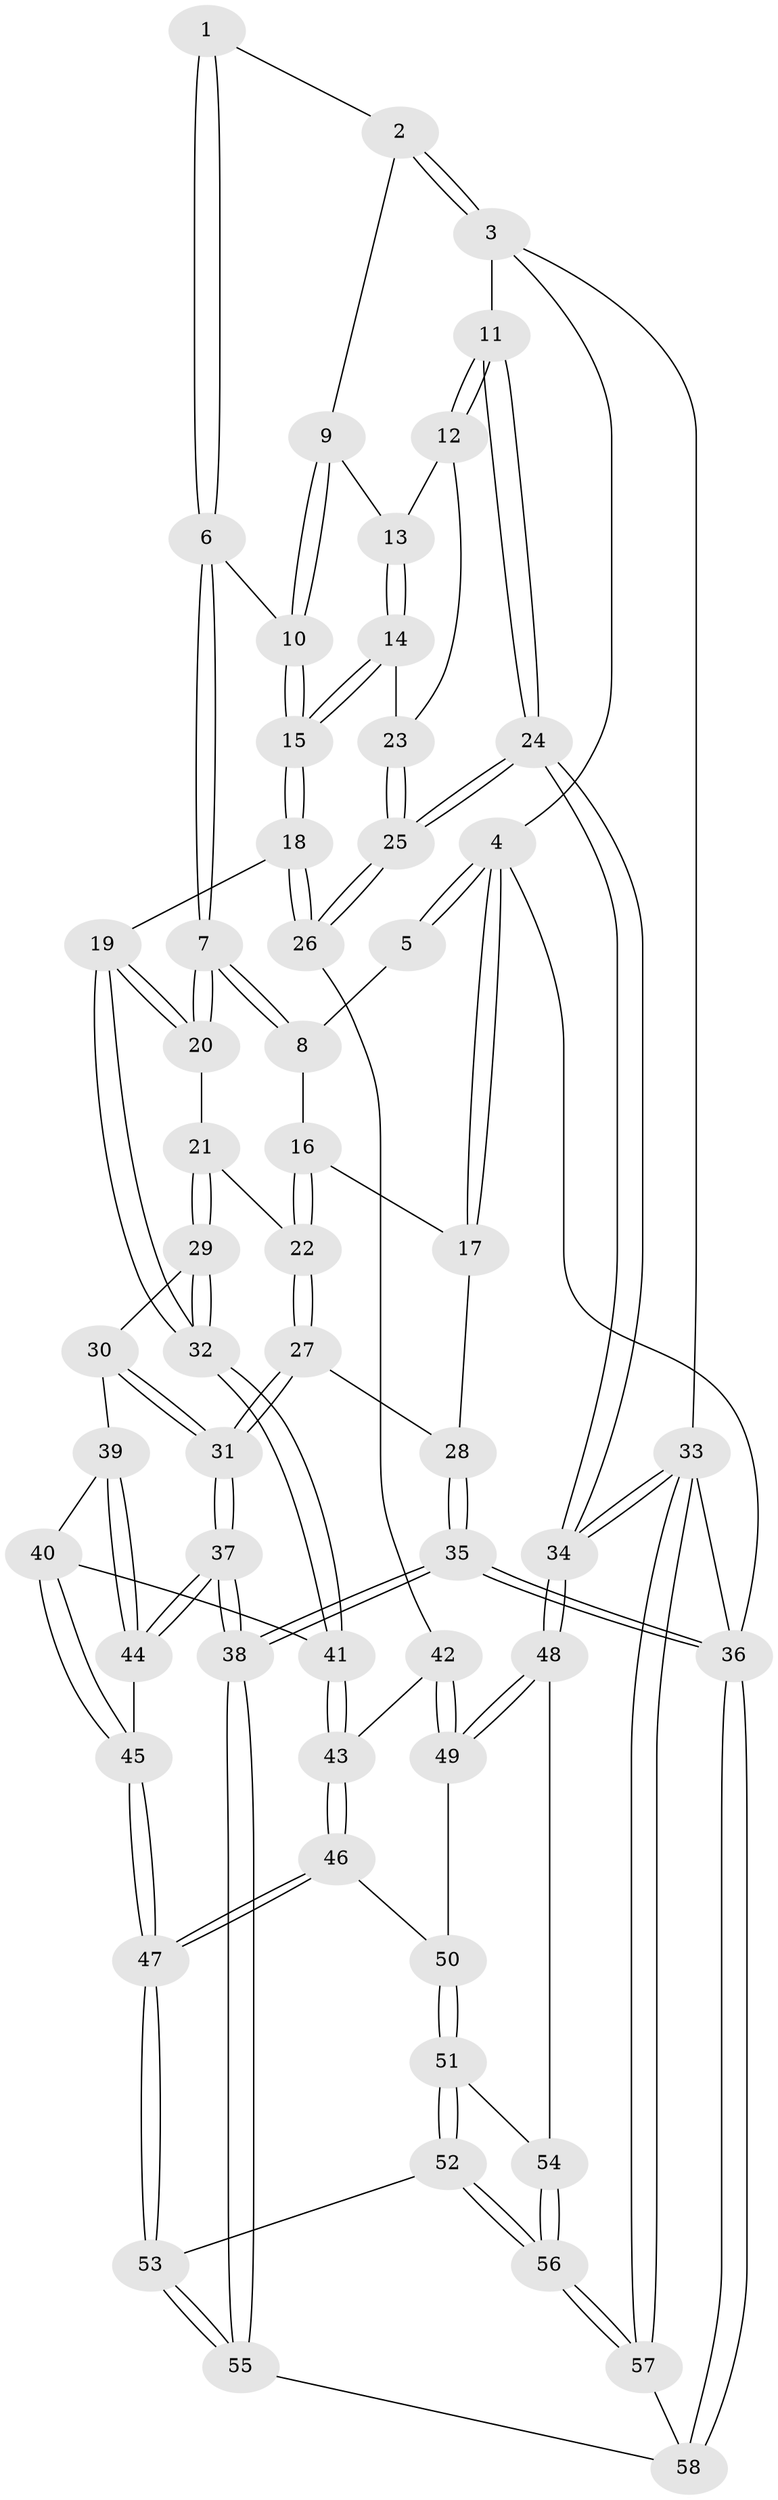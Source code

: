 // Generated by graph-tools (version 1.1) at 2025/00/03/09/25 05:00:32]
// undirected, 58 vertices, 142 edges
graph export_dot {
graph [start="1"]
  node [color=gray90,style=filled];
  1 [pos="+0.4895306566540411+0"];
  2 [pos="+0.7497420000908067+0"];
  3 [pos="+1+0"];
  4 [pos="+0+0"];
  5 [pos="+0.082150775418517+0"];
  6 [pos="+0.4430722074761913+0.06198707575861703"];
  7 [pos="+0.36589197736199497+0.13150929153732882"];
  8 [pos="+0.23680953392529863+0.11927106319404625"];
  9 [pos="+0.7435856152703675+0"];
  10 [pos="+0.5798109477545118+0.15473252264761794"];
  11 [pos="+1+0"];
  12 [pos="+1+0.056628915177001554"];
  13 [pos="+0.7613411542128344+0.10758040282766598"];
  14 [pos="+0.7552820707463486+0.2298095577570695"];
  15 [pos="+0.6495617709031526+0.29226520083396557"];
  16 [pos="+0.23392019205015407+0.12258747343784768"];
  17 [pos="+0+0.08808290226874403"];
  18 [pos="+0.6413748681505521+0.30753516882478704"];
  19 [pos="+0.5431604125494375+0.40510689589176424"];
  20 [pos="+0.39602504571425684+0.23261408603058678"];
  21 [pos="+0.18532311503571908+0.35315293125652536"];
  22 [pos="+0.1421624707954425+0.32976359059039195"];
  23 [pos="+0.8749187422404786+0.24317364305597497"];
  24 [pos="+1+0.5942242168666256"];
  25 [pos="+0.9921658639156525+0.5294509190843242"];
  26 [pos="+0.9477747159368584+0.534441743460321"];
  27 [pos="+0.11384785854868933+0.3340875373657594"];
  28 [pos="+0+0.2584809852211414"];
  29 [pos="+0.23796525369564075+0.40179239105383313"];
  30 [pos="+0.2424616410093811+0.5085969644149351"];
  31 [pos="+0.039710994341363354+0.8085415972294336"];
  32 [pos="+0.5391375703013245+0.415910412795198"];
  33 [pos="+1+1"];
  34 [pos="+1+0.6571275073242964"];
  35 [pos="+0+1"];
  36 [pos="+0+1"];
  37 [pos="+0.03676581919090494+0.8158837943486309"];
  38 [pos="+0+0.9785913756451936"];
  39 [pos="+0.3405503853657143+0.5700733178249715"];
  40 [pos="+0.4705409705956375+0.5317667776036573"];
  41 [pos="+0.5406052160097677+0.4342598894057833"];
  42 [pos="+0.8899803035897479+0.559387948723413"];
  43 [pos="+0.676433452130081+0.5899683726536882"];
  44 [pos="+0.2540240065941387+0.7573803596870955"];
  45 [pos="+0.4404007674469567+0.7664237436487358"];
  46 [pos="+0.6581438955208183+0.7494922640865915"];
  47 [pos="+0.5265081141961542+0.8350014617625756"];
  48 [pos="+1+0.767943227967049"];
  49 [pos="+0.8131370309306634+0.737720405620264"];
  50 [pos="+0.747137448851395+0.7895093967370141"];
  51 [pos="+0.7740345805505394+0.8260203843749682"];
  52 [pos="+0.7931976524576893+0.9677320114453409"];
  53 [pos="+0.5264999919836597+0.8684724261312237"];
  54 [pos="+0.9763326256627881+0.814005125557846"];
  55 [pos="+0.5124244994753322+0.9315916245416793"];
  56 [pos="+0.8446129944271141+1"];
  57 [pos="+0.8608043976824316+1"];
  58 [pos="+0.5386146344247928+1"];
  1 -- 2;
  1 -- 6;
  1 -- 6;
  2 -- 3;
  2 -- 3;
  2 -- 9;
  3 -- 4;
  3 -- 11;
  3 -- 33;
  4 -- 5;
  4 -- 5;
  4 -- 17;
  4 -- 17;
  4 -- 36;
  5 -- 8;
  6 -- 7;
  6 -- 7;
  6 -- 10;
  7 -- 8;
  7 -- 8;
  7 -- 20;
  7 -- 20;
  8 -- 16;
  9 -- 10;
  9 -- 10;
  9 -- 13;
  10 -- 15;
  10 -- 15;
  11 -- 12;
  11 -- 12;
  11 -- 24;
  11 -- 24;
  12 -- 13;
  12 -- 23;
  13 -- 14;
  13 -- 14;
  14 -- 15;
  14 -- 15;
  14 -- 23;
  15 -- 18;
  15 -- 18;
  16 -- 17;
  16 -- 22;
  16 -- 22;
  17 -- 28;
  18 -- 19;
  18 -- 26;
  18 -- 26;
  19 -- 20;
  19 -- 20;
  19 -- 32;
  19 -- 32;
  20 -- 21;
  21 -- 22;
  21 -- 29;
  21 -- 29;
  22 -- 27;
  22 -- 27;
  23 -- 25;
  23 -- 25;
  24 -- 25;
  24 -- 25;
  24 -- 34;
  24 -- 34;
  25 -- 26;
  25 -- 26;
  26 -- 42;
  27 -- 28;
  27 -- 31;
  27 -- 31;
  28 -- 35;
  28 -- 35;
  29 -- 30;
  29 -- 32;
  29 -- 32;
  30 -- 31;
  30 -- 31;
  30 -- 39;
  31 -- 37;
  31 -- 37;
  32 -- 41;
  32 -- 41;
  33 -- 34;
  33 -- 34;
  33 -- 57;
  33 -- 57;
  33 -- 36;
  34 -- 48;
  34 -- 48;
  35 -- 36;
  35 -- 36;
  35 -- 38;
  35 -- 38;
  36 -- 58;
  36 -- 58;
  37 -- 38;
  37 -- 38;
  37 -- 44;
  37 -- 44;
  38 -- 55;
  38 -- 55;
  39 -- 40;
  39 -- 44;
  39 -- 44;
  40 -- 41;
  40 -- 45;
  40 -- 45;
  41 -- 43;
  41 -- 43;
  42 -- 43;
  42 -- 49;
  42 -- 49;
  43 -- 46;
  43 -- 46;
  44 -- 45;
  45 -- 47;
  45 -- 47;
  46 -- 47;
  46 -- 47;
  46 -- 50;
  47 -- 53;
  47 -- 53;
  48 -- 49;
  48 -- 49;
  48 -- 54;
  49 -- 50;
  50 -- 51;
  50 -- 51;
  51 -- 52;
  51 -- 52;
  51 -- 54;
  52 -- 53;
  52 -- 56;
  52 -- 56;
  53 -- 55;
  53 -- 55;
  54 -- 56;
  54 -- 56;
  55 -- 58;
  56 -- 57;
  56 -- 57;
  57 -- 58;
}
